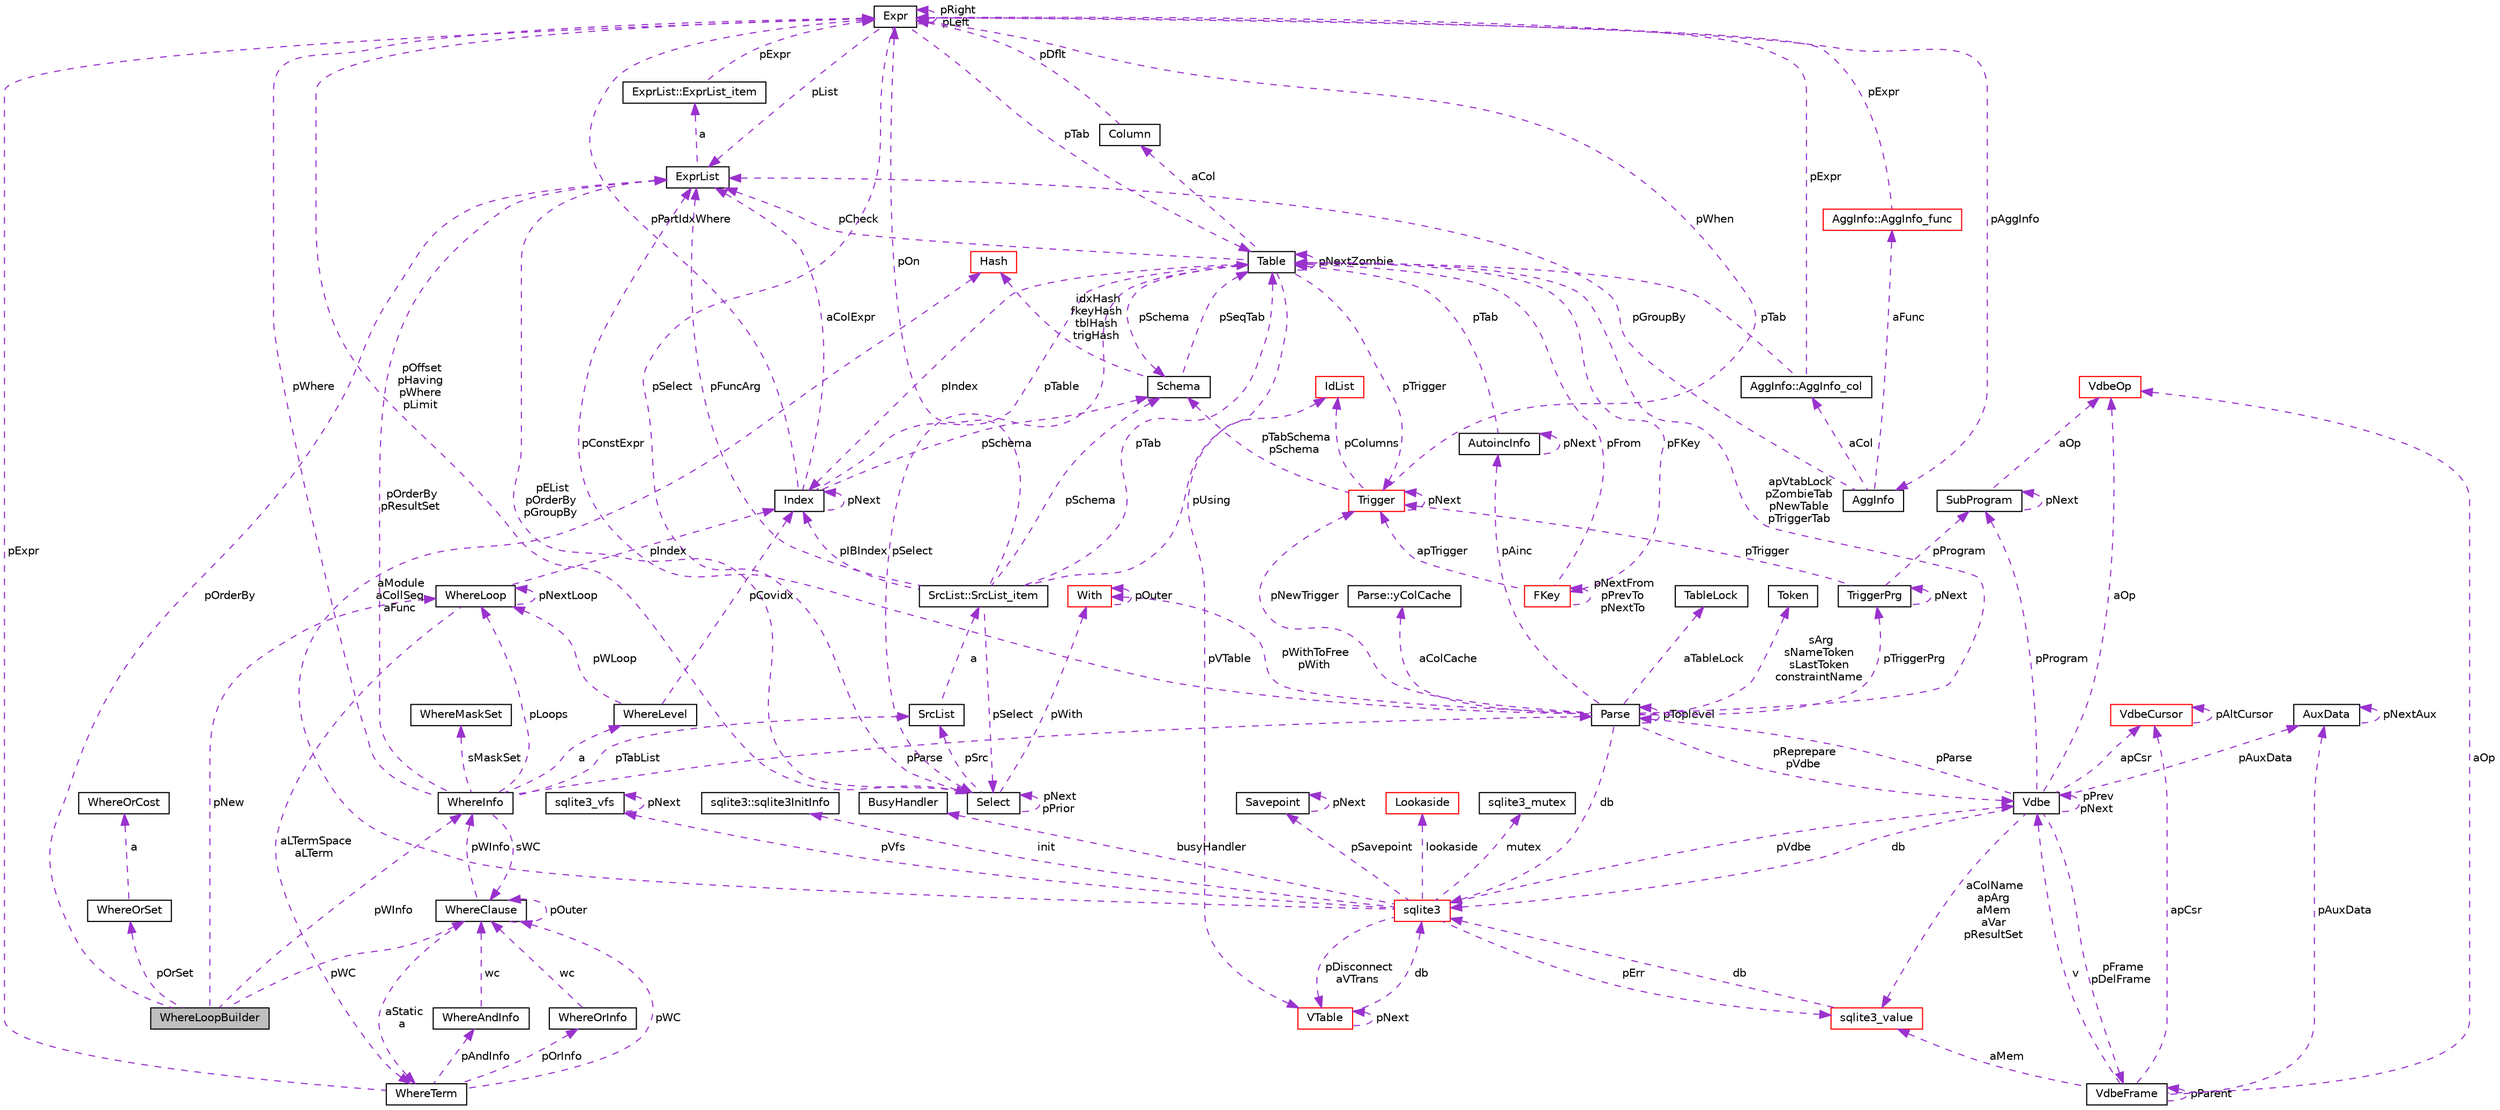 digraph "WhereLoopBuilder"
{
  edge [fontname="Helvetica",fontsize="10",labelfontname="Helvetica",labelfontsize="10"];
  node [fontname="Helvetica",fontsize="10",shape=record];
  Node1 [label="WhereLoopBuilder",height=0.2,width=0.4,color="black", fillcolor="grey75", style="filled", fontcolor="black"];
  Node2 -> Node1 [dir="back",color="darkorchid3",fontsize="10",style="dashed",label=" pOrSet" ,fontname="Helvetica"];
  Node2 [label="WhereOrSet",height=0.2,width=0.4,color="black", fillcolor="white", style="filled",URL="$structWhereOrSet.html"];
  Node3 -> Node2 [dir="back",color="darkorchid3",fontsize="10",style="dashed",label=" a" ,fontname="Helvetica"];
  Node3 [label="WhereOrCost",height=0.2,width=0.4,color="black", fillcolor="white", style="filled",URL="$structWhereOrCost.html"];
  Node4 -> Node1 [dir="back",color="darkorchid3",fontsize="10",style="dashed",label=" pNew" ,fontname="Helvetica"];
  Node4 [label="WhereLoop",height=0.2,width=0.4,color="black", fillcolor="white", style="filled",URL="$structWhereLoop.html"];
  Node4 -> Node4 [dir="back",color="darkorchid3",fontsize="10",style="dashed",label=" pNextLoop" ,fontname="Helvetica"];
  Node5 -> Node4 [dir="back",color="darkorchid3",fontsize="10",style="dashed",label=" aLTermSpace\naLTerm" ,fontname="Helvetica"];
  Node5 [label="WhereTerm",height=0.2,width=0.4,color="black", fillcolor="white", style="filled",URL="$structWhereTerm.html"];
  Node6 -> Node5 [dir="back",color="darkorchid3",fontsize="10",style="dashed",label=" pAndInfo" ,fontname="Helvetica"];
  Node6 [label="WhereAndInfo",height=0.2,width=0.4,color="black", fillcolor="white", style="filled",URL="$structWhereAndInfo.html"];
  Node7 -> Node6 [dir="back",color="darkorchid3",fontsize="10",style="dashed",label=" wc" ,fontname="Helvetica"];
  Node7 [label="WhereClause",height=0.2,width=0.4,color="black", fillcolor="white", style="filled",URL="$structWhereClause.html"];
  Node5 -> Node7 [dir="back",color="darkorchid3",fontsize="10",style="dashed",label=" aStatic\na" ,fontname="Helvetica"];
  Node8 -> Node7 [dir="back",color="darkorchid3",fontsize="10",style="dashed",label=" pWInfo" ,fontname="Helvetica"];
  Node8 [label="WhereInfo",height=0.2,width=0.4,color="black", fillcolor="white", style="filled",URL="$structWhereInfo.html"];
  Node9 -> Node8 [dir="back",color="darkorchid3",fontsize="10",style="dashed",label=" pWhere" ,fontname="Helvetica"];
  Node9 [label="Expr",height=0.2,width=0.4,color="black", fillcolor="white", style="filled",URL="$structExpr.html"];
  Node10 -> Node9 [dir="back",color="darkorchid3",fontsize="10",style="dashed",label=" pAggInfo" ,fontname="Helvetica"];
  Node10 [label="AggInfo",height=0.2,width=0.4,color="black", fillcolor="white", style="filled",URL="$structAggInfo.html"];
  Node11 -> Node10 [dir="back",color="darkorchid3",fontsize="10",style="dashed",label=" aCol" ,fontname="Helvetica"];
  Node11 [label="AggInfo::AggInfo_col",height=0.2,width=0.4,color="black", fillcolor="white", style="filled",URL="$structAggInfo_1_1AggInfo__col.html"];
  Node9 -> Node11 [dir="back",color="darkorchid3",fontsize="10",style="dashed",label=" pExpr" ,fontname="Helvetica"];
  Node12 -> Node11 [dir="back",color="darkorchid3",fontsize="10",style="dashed",label=" pTab" ,fontname="Helvetica"];
  Node12 [label="Table",height=0.2,width=0.4,color="black", fillcolor="white", style="filled",URL="$structTable.html"];
  Node13 -> Node12 [dir="back",color="darkorchid3",fontsize="10",style="dashed",label=" pSchema" ,fontname="Helvetica"];
  Node13 [label="Schema",height=0.2,width=0.4,color="black", fillcolor="white", style="filled",URL="$structSchema.html"];
  Node12 -> Node13 [dir="back",color="darkorchid3",fontsize="10",style="dashed",label=" pSeqTab" ,fontname="Helvetica"];
  Node14 -> Node13 [dir="back",color="darkorchid3",fontsize="10",style="dashed",label=" idxHash\nfkeyHash\ntblHash\ntrigHash" ,fontname="Helvetica"];
  Node14 [label="Hash",height=0.2,width=0.4,color="red", fillcolor="white", style="filled",URL="$structHash.html"];
  Node15 -> Node12 [dir="back",color="darkorchid3",fontsize="10",style="dashed",label=" aCol" ,fontname="Helvetica"];
  Node15 [label="Column",height=0.2,width=0.4,color="black", fillcolor="white", style="filled",URL="$structColumn.html"];
  Node9 -> Node15 [dir="back",color="darkorchid3",fontsize="10",style="dashed",label=" pDflt" ,fontname="Helvetica"];
  Node16 -> Node12 [dir="back",color="darkorchid3",fontsize="10",style="dashed",label=" pFKey" ,fontname="Helvetica"];
  Node16 [label="FKey",height=0.2,width=0.4,color="red", fillcolor="white", style="filled",URL="$structFKey.html"];
  Node16 -> Node16 [dir="back",color="darkorchid3",fontsize="10",style="dashed",label=" pNextFrom\npPrevTo\npNextTo" ,fontname="Helvetica"];
  Node12 -> Node16 [dir="back",color="darkorchid3",fontsize="10",style="dashed",label=" pFrom" ,fontname="Helvetica"];
  Node17 -> Node16 [dir="back",color="darkorchid3",fontsize="10",style="dashed",label=" apTrigger" ,fontname="Helvetica"];
  Node17 [label="Trigger",height=0.2,width=0.4,color="red", fillcolor="white", style="filled",URL="$structTrigger.html"];
  Node13 -> Node17 [dir="back",color="darkorchid3",fontsize="10",style="dashed",label=" pTabSchema\npSchema" ,fontname="Helvetica"];
  Node9 -> Node17 [dir="back",color="darkorchid3",fontsize="10",style="dashed",label=" pWhen" ,fontname="Helvetica"];
  Node18 -> Node17 [dir="back",color="darkorchid3",fontsize="10",style="dashed",label=" pColumns" ,fontname="Helvetica"];
  Node18 [label="IdList",height=0.2,width=0.4,color="red", fillcolor="white", style="filled",URL="$structIdList.html"];
  Node17 -> Node17 [dir="back",color="darkorchid3",fontsize="10",style="dashed",label=" pNext" ,fontname="Helvetica"];
  Node19 -> Node12 [dir="back",color="darkorchid3",fontsize="10",style="dashed",label=" pVTable" ,fontname="Helvetica"];
  Node19 [label="VTable",height=0.2,width=0.4,color="red", fillcolor="white", style="filled",URL="$structVTable.html"];
  Node20 -> Node19 [dir="back",color="darkorchid3",fontsize="10",style="dashed",label=" db" ,fontname="Helvetica"];
  Node20 [label="sqlite3",height=0.2,width=0.4,color="red", fillcolor="white", style="filled",URL="$structsqlite3.html"];
  Node21 -> Node20 [dir="back",color="darkorchid3",fontsize="10",style="dashed",label=" pVdbe" ,fontname="Helvetica"];
  Node21 [label="Vdbe",height=0.2,width=0.4,color="black", fillcolor="white", style="filled",URL="$structVdbe.html"];
  Node21 -> Node21 [dir="back",color="darkorchid3",fontsize="10",style="dashed",label=" pPrev\npNext" ,fontname="Helvetica"];
  Node20 -> Node21 [dir="back",color="darkorchid3",fontsize="10",style="dashed",label=" db" ,fontname="Helvetica"];
  Node22 -> Node21 [dir="back",color="darkorchid3",fontsize="10",style="dashed",label=" aColName\napArg\naMem\naVar\npResultSet" ,fontname="Helvetica"];
  Node22 [label="sqlite3_value",height=0.2,width=0.4,color="red", fillcolor="white", style="filled",URL="$structsqlite3__value.html"];
  Node20 -> Node22 [dir="back",color="darkorchid3",fontsize="10",style="dashed",label=" db" ,fontname="Helvetica"];
  Node23 -> Node21 [dir="back",color="darkorchid3",fontsize="10",style="dashed",label=" pFrame\npDelFrame" ,fontname="Helvetica"];
  Node23 [label="VdbeFrame",height=0.2,width=0.4,color="black", fillcolor="white", style="filled",URL="$structVdbeFrame.html"];
  Node21 -> Node23 [dir="back",color="darkorchid3",fontsize="10",style="dashed",label=" v" ,fontname="Helvetica"];
  Node22 -> Node23 [dir="back",color="darkorchid3",fontsize="10",style="dashed",label=" aMem" ,fontname="Helvetica"];
  Node23 -> Node23 [dir="back",color="darkorchid3",fontsize="10",style="dashed",label=" pParent" ,fontname="Helvetica"];
  Node24 -> Node23 [dir="back",color="darkorchid3",fontsize="10",style="dashed",label=" pAuxData" ,fontname="Helvetica"];
  Node24 [label="AuxData",height=0.2,width=0.4,color="black", fillcolor="white", style="filled",URL="$structAuxData.html"];
  Node24 -> Node24 [dir="back",color="darkorchid3",fontsize="10",style="dashed",label=" pNextAux" ,fontname="Helvetica"];
  Node25 -> Node23 [dir="back",color="darkorchid3",fontsize="10",style="dashed",label=" apCsr" ,fontname="Helvetica"];
  Node25 [label="VdbeCursor",height=0.2,width=0.4,color="red", fillcolor="white", style="filled",URL="$structVdbeCursor.html"];
  Node25 -> Node25 [dir="back",color="darkorchid3",fontsize="10",style="dashed",label=" pAltCursor" ,fontname="Helvetica"];
  Node26 -> Node23 [dir="back",color="darkorchid3",fontsize="10",style="dashed",label=" aOp" ,fontname="Helvetica"];
  Node26 [label="VdbeOp",height=0.2,width=0.4,color="red", fillcolor="white", style="filled",URL="$structVdbeOp.html"];
  Node24 -> Node21 [dir="back",color="darkorchid3",fontsize="10",style="dashed",label=" pAuxData" ,fontname="Helvetica"];
  Node27 -> Node21 [dir="back",color="darkorchid3",fontsize="10",style="dashed",label=" pProgram" ,fontname="Helvetica"];
  Node27 [label="SubProgram",height=0.2,width=0.4,color="black", fillcolor="white", style="filled",URL="$structSubProgram.html"];
  Node27 -> Node27 [dir="back",color="darkorchid3",fontsize="10",style="dashed",label=" pNext" ,fontname="Helvetica"];
  Node26 -> Node27 [dir="back",color="darkorchid3",fontsize="10",style="dashed",label=" aOp" ,fontname="Helvetica"];
  Node25 -> Node21 [dir="back",color="darkorchid3",fontsize="10",style="dashed",label=" apCsr" ,fontname="Helvetica"];
  Node28 -> Node21 [dir="back",color="darkorchid3",fontsize="10",style="dashed",label=" pParse" ,fontname="Helvetica"];
  Node28 [label="Parse",height=0.2,width=0.4,color="black", fillcolor="white", style="filled",URL="$structParse.html"];
  Node21 -> Node28 [dir="back",color="darkorchid3",fontsize="10",style="dashed",label=" pReprepare\npVdbe" ,fontname="Helvetica"];
  Node20 -> Node28 [dir="back",color="darkorchid3",fontsize="10",style="dashed",label=" db" ,fontname="Helvetica"];
  Node29 -> Node28 [dir="back",color="darkorchid3",fontsize="10",style="dashed",label=" aTableLock" ,fontname="Helvetica"];
  Node29 [label="TableLock",height=0.2,width=0.4,color="black", fillcolor="white", style="filled",URL="$structTableLock.html"];
  Node30 -> Node28 [dir="back",color="darkorchid3",fontsize="10",style="dashed",label=" sArg\nsNameToken\nsLastToken\nconstraintName" ,fontname="Helvetica"];
  Node30 [label="Token",height=0.2,width=0.4,color="black", fillcolor="white", style="filled",URL="$structToken.html"];
  Node31 -> Node28 [dir="back",color="darkorchid3",fontsize="10",style="dashed",label=" pWithToFree\npWith" ,fontname="Helvetica"];
  Node31 [label="With",height=0.2,width=0.4,color="red", fillcolor="white", style="filled",URL="$structWith.html"];
  Node31 -> Node31 [dir="back",color="darkorchid3",fontsize="10",style="dashed",label=" pOuter" ,fontname="Helvetica"];
  Node32 -> Node28 [dir="back",color="darkorchid3",fontsize="10",style="dashed",label=" aColCache" ,fontname="Helvetica"];
  Node32 [label="Parse::yColCache",height=0.2,width=0.4,color="black", fillcolor="white", style="filled",URL="$structParse_1_1yColCache.html"];
  Node12 -> Node28 [dir="back",color="darkorchid3",fontsize="10",style="dashed",label=" apVtabLock\npZombieTab\npNewTable\npTriggerTab" ,fontname="Helvetica"];
  Node17 -> Node28 [dir="back",color="darkorchid3",fontsize="10",style="dashed",label=" pNewTrigger" ,fontname="Helvetica"];
  Node33 -> Node28 [dir="back",color="darkorchid3",fontsize="10",style="dashed",label=" pTriggerPrg" ,fontname="Helvetica"];
  Node33 [label="TriggerPrg",height=0.2,width=0.4,color="black", fillcolor="white", style="filled",URL="$structTriggerPrg.html"];
  Node27 -> Node33 [dir="back",color="darkorchid3",fontsize="10",style="dashed",label=" pProgram" ,fontname="Helvetica"];
  Node17 -> Node33 [dir="back",color="darkorchid3",fontsize="10",style="dashed",label=" pTrigger" ,fontname="Helvetica"];
  Node33 -> Node33 [dir="back",color="darkorchid3",fontsize="10",style="dashed",label=" pNext" ,fontname="Helvetica"];
  Node34 -> Node28 [dir="back",color="darkorchid3",fontsize="10",style="dashed",label=" pAinc" ,fontname="Helvetica"];
  Node34 [label="AutoincInfo",height=0.2,width=0.4,color="black", fillcolor="white", style="filled",URL="$structAutoincInfo.html"];
  Node12 -> Node34 [dir="back",color="darkorchid3",fontsize="10",style="dashed",label=" pTab" ,fontname="Helvetica"];
  Node34 -> Node34 [dir="back",color="darkorchid3",fontsize="10",style="dashed",label=" pNext" ,fontname="Helvetica"];
  Node35 -> Node28 [dir="back",color="darkorchid3",fontsize="10",style="dashed",label=" pConstExpr" ,fontname="Helvetica"];
  Node35 [label="ExprList",height=0.2,width=0.4,color="black", fillcolor="white", style="filled",URL="$structExprList.html"];
  Node36 -> Node35 [dir="back",color="darkorchid3",fontsize="10",style="dashed",label=" a" ,fontname="Helvetica"];
  Node36 [label="ExprList::ExprList_item",height=0.2,width=0.4,color="black", fillcolor="white", style="filled",URL="$structExprList_1_1ExprList__item.html"];
  Node9 -> Node36 [dir="back",color="darkorchid3",fontsize="10",style="dashed",label=" pExpr" ,fontname="Helvetica"];
  Node28 -> Node28 [dir="back",color="darkorchid3",fontsize="10",style="dashed",label=" pToplevel" ,fontname="Helvetica"];
  Node26 -> Node21 [dir="back",color="darkorchid3",fontsize="10",style="dashed",label=" aOp" ,fontname="Helvetica"];
  Node37 -> Node20 [dir="back",color="darkorchid3",fontsize="10",style="dashed",label=" pSavepoint" ,fontname="Helvetica"];
  Node37 [label="Savepoint",height=0.2,width=0.4,color="black", fillcolor="white", style="filled",URL="$structSavepoint.html"];
  Node37 -> Node37 [dir="back",color="darkorchid3",fontsize="10",style="dashed",label=" pNext" ,fontname="Helvetica"];
  Node38 -> Node20 [dir="back",color="darkorchid3",fontsize="10",style="dashed",label=" lookaside" ,fontname="Helvetica"];
  Node38 [label="Lookaside",height=0.2,width=0.4,color="red", fillcolor="white", style="filled",URL="$structLookaside.html"];
  Node22 -> Node20 [dir="back",color="darkorchid3",fontsize="10",style="dashed",label=" pErr" ,fontname="Helvetica"];
  Node39 -> Node20 [dir="back",color="darkorchid3",fontsize="10",style="dashed",label=" mutex" ,fontname="Helvetica"];
  Node39 [label="sqlite3_mutex",height=0.2,width=0.4,color="black", fillcolor="white", style="filled",URL="$structsqlite3__mutex.html"];
  Node40 -> Node20 [dir="back",color="darkorchid3",fontsize="10",style="dashed",label=" pVfs" ,fontname="Helvetica"];
  Node40 [label="sqlite3_vfs",height=0.2,width=0.4,color="black", fillcolor="white", style="filled",URL="$structsqlite3__vfs.html"];
  Node40 -> Node40 [dir="back",color="darkorchid3",fontsize="10",style="dashed",label=" pNext" ,fontname="Helvetica"];
  Node41 -> Node20 [dir="back",color="darkorchid3",fontsize="10",style="dashed",label=" init" ,fontname="Helvetica"];
  Node41 [label="sqlite3::sqlite3InitInfo",height=0.2,width=0.4,color="black", fillcolor="white", style="filled",URL="$structsqlite3_1_1sqlite3InitInfo.html"];
  Node42 -> Node20 [dir="back",color="darkorchid3",fontsize="10",style="dashed",label=" busyHandler" ,fontname="Helvetica"];
  Node42 [label="BusyHandler",height=0.2,width=0.4,color="black", fillcolor="white", style="filled",URL="$structBusyHandler.html"];
  Node19 -> Node20 [dir="back",color="darkorchid3",fontsize="10",style="dashed",label=" pDisconnect\naVTrans" ,fontname="Helvetica"];
  Node14 -> Node20 [dir="back",color="darkorchid3",fontsize="10",style="dashed",label=" aModule\naCollSeq\naFunc" ,fontname="Helvetica"];
  Node19 -> Node19 [dir="back",color="darkorchid3",fontsize="10",style="dashed",label=" pNext" ,fontname="Helvetica"];
  Node12 -> Node12 [dir="back",color="darkorchid3",fontsize="10",style="dashed",label=" pNextZombie" ,fontname="Helvetica"];
  Node17 -> Node12 [dir="back",color="darkorchid3",fontsize="10",style="dashed",label=" pTrigger" ,fontname="Helvetica"];
  Node43 -> Node12 [dir="back",color="darkorchid3",fontsize="10",style="dashed",label=" pSelect" ,fontname="Helvetica"];
  Node43 [label="Select",height=0.2,width=0.4,color="black", fillcolor="white", style="filled",URL="$structSelect.html"];
  Node9 -> Node43 [dir="back",color="darkorchid3",fontsize="10",style="dashed",label=" pOffset\npHaving\npWhere\npLimit" ,fontname="Helvetica"];
  Node31 -> Node43 [dir="back",color="darkorchid3",fontsize="10",style="dashed",label=" pWith" ,fontname="Helvetica"];
  Node43 -> Node43 [dir="back",color="darkorchid3",fontsize="10",style="dashed",label=" pNext\npPrior" ,fontname="Helvetica"];
  Node44 -> Node43 [dir="back",color="darkorchid3",fontsize="10",style="dashed",label=" pSrc" ,fontname="Helvetica"];
  Node44 [label="SrcList",height=0.2,width=0.4,color="black", fillcolor="white", style="filled",URL="$structSrcList.html"];
  Node45 -> Node44 [dir="back",color="darkorchid3",fontsize="10",style="dashed",label=" a" ,fontname="Helvetica"];
  Node45 [label="SrcList::SrcList_item",height=0.2,width=0.4,color="black", fillcolor="white", style="filled",URL="$structSrcList_1_1SrcList__item.html"];
  Node13 -> Node45 [dir="back",color="darkorchid3",fontsize="10",style="dashed",label=" pSchema" ,fontname="Helvetica"];
  Node9 -> Node45 [dir="back",color="darkorchid3",fontsize="10",style="dashed",label=" pOn" ,fontname="Helvetica"];
  Node18 -> Node45 [dir="back",color="darkorchid3",fontsize="10",style="dashed",label=" pUsing" ,fontname="Helvetica"];
  Node12 -> Node45 [dir="back",color="darkorchid3",fontsize="10",style="dashed",label=" pTab" ,fontname="Helvetica"];
  Node43 -> Node45 [dir="back",color="darkorchid3",fontsize="10",style="dashed",label=" pSelect" ,fontname="Helvetica"];
  Node46 -> Node45 [dir="back",color="darkorchid3",fontsize="10",style="dashed",label=" pIBIndex" ,fontname="Helvetica"];
  Node46 [label="Index",height=0.2,width=0.4,color="black", fillcolor="white", style="filled",URL="$structIndex.html"];
  Node13 -> Node46 [dir="back",color="darkorchid3",fontsize="10",style="dashed",label=" pSchema" ,fontname="Helvetica"];
  Node9 -> Node46 [dir="back",color="darkorchid3",fontsize="10",style="dashed",label=" pPartIdxWhere" ,fontname="Helvetica"];
  Node12 -> Node46 [dir="back",color="darkorchid3",fontsize="10",style="dashed",label=" pTable" ,fontname="Helvetica"];
  Node35 -> Node46 [dir="back",color="darkorchid3",fontsize="10",style="dashed",label=" aColExpr" ,fontname="Helvetica"];
  Node46 -> Node46 [dir="back",color="darkorchid3",fontsize="10",style="dashed",label=" pNext" ,fontname="Helvetica"];
  Node35 -> Node45 [dir="back",color="darkorchid3",fontsize="10",style="dashed",label=" pFuncArg" ,fontname="Helvetica"];
  Node35 -> Node43 [dir="back",color="darkorchid3",fontsize="10",style="dashed",label=" pEList\npOrderBy\npGroupBy" ,fontname="Helvetica"];
  Node35 -> Node12 [dir="back",color="darkorchid3",fontsize="10",style="dashed",label=" pCheck" ,fontname="Helvetica"];
  Node46 -> Node12 [dir="back",color="darkorchid3",fontsize="10",style="dashed",label=" pIndex" ,fontname="Helvetica"];
  Node47 -> Node10 [dir="back",color="darkorchid3",fontsize="10",style="dashed",label=" aFunc" ,fontname="Helvetica"];
  Node47 [label="AggInfo::AggInfo_func",height=0.2,width=0.4,color="red", fillcolor="white", style="filled",URL="$structAggInfo_1_1AggInfo__func.html"];
  Node9 -> Node47 [dir="back",color="darkorchid3",fontsize="10",style="dashed",label=" pExpr" ,fontname="Helvetica"];
  Node35 -> Node10 [dir="back",color="darkorchid3",fontsize="10",style="dashed",label=" pGroupBy" ,fontname="Helvetica"];
  Node9 -> Node9 [dir="back",color="darkorchid3",fontsize="10",style="dashed",label=" pRight\npLeft" ,fontname="Helvetica"];
  Node12 -> Node9 [dir="back",color="darkorchid3",fontsize="10",style="dashed",label=" pTab" ,fontname="Helvetica"];
  Node43 -> Node9 [dir="back",color="darkorchid3",fontsize="10",style="dashed",label=" pSelect" ,fontname="Helvetica"];
  Node35 -> Node9 [dir="back",color="darkorchid3",fontsize="10",style="dashed",label=" pList" ,fontname="Helvetica"];
  Node4 -> Node8 [dir="back",color="darkorchid3",fontsize="10",style="dashed",label=" pLoops" ,fontname="Helvetica"];
  Node7 -> Node8 [dir="back",color="darkorchid3",fontsize="10",style="dashed",label=" sWC" ,fontname="Helvetica"];
  Node48 -> Node8 [dir="back",color="darkorchid3",fontsize="10",style="dashed",label=" a" ,fontname="Helvetica"];
  Node48 [label="WhereLevel",height=0.2,width=0.4,color="black", fillcolor="white", style="filled",URL="$structWhereLevel.html"];
  Node4 -> Node48 [dir="back",color="darkorchid3",fontsize="10",style="dashed",label=" pWLoop" ,fontname="Helvetica"];
  Node46 -> Node48 [dir="back",color="darkorchid3",fontsize="10",style="dashed",label=" pCovidx" ,fontname="Helvetica"];
  Node49 -> Node8 [dir="back",color="darkorchid3",fontsize="10",style="dashed",label=" sMaskSet" ,fontname="Helvetica"];
  Node49 [label="WhereMaskSet",height=0.2,width=0.4,color="black", fillcolor="white", style="filled",URL="$structWhereMaskSet.html"];
  Node44 -> Node8 [dir="back",color="darkorchid3",fontsize="10",style="dashed",label=" pTabList" ,fontname="Helvetica"];
  Node35 -> Node8 [dir="back",color="darkorchid3",fontsize="10",style="dashed",label=" pOrderBy\npResultSet" ,fontname="Helvetica"];
  Node28 -> Node8 [dir="back",color="darkorchid3",fontsize="10",style="dashed",label=" pParse" ,fontname="Helvetica"];
  Node7 -> Node7 [dir="back",color="darkorchid3",fontsize="10",style="dashed",label=" pOuter" ,fontname="Helvetica"];
  Node50 -> Node5 [dir="back",color="darkorchid3",fontsize="10",style="dashed",label=" pOrInfo" ,fontname="Helvetica"];
  Node50 [label="WhereOrInfo",height=0.2,width=0.4,color="black", fillcolor="white", style="filled",URL="$structWhereOrInfo.html"];
  Node7 -> Node50 [dir="back",color="darkorchid3",fontsize="10",style="dashed",label=" wc" ,fontname="Helvetica"];
  Node9 -> Node5 [dir="back",color="darkorchid3",fontsize="10",style="dashed",label=" pExpr" ,fontname="Helvetica"];
  Node7 -> Node5 [dir="back",color="darkorchid3",fontsize="10",style="dashed",label=" pWC" ,fontname="Helvetica"];
  Node46 -> Node4 [dir="back",color="darkorchid3",fontsize="10",style="dashed",label=" pIndex" ,fontname="Helvetica"];
  Node8 -> Node1 [dir="back",color="darkorchid3",fontsize="10",style="dashed",label=" pWInfo" ,fontname="Helvetica"];
  Node7 -> Node1 [dir="back",color="darkorchid3",fontsize="10",style="dashed",label=" pWC" ,fontname="Helvetica"];
  Node35 -> Node1 [dir="back",color="darkorchid3",fontsize="10",style="dashed",label=" pOrderBy" ,fontname="Helvetica"];
}
